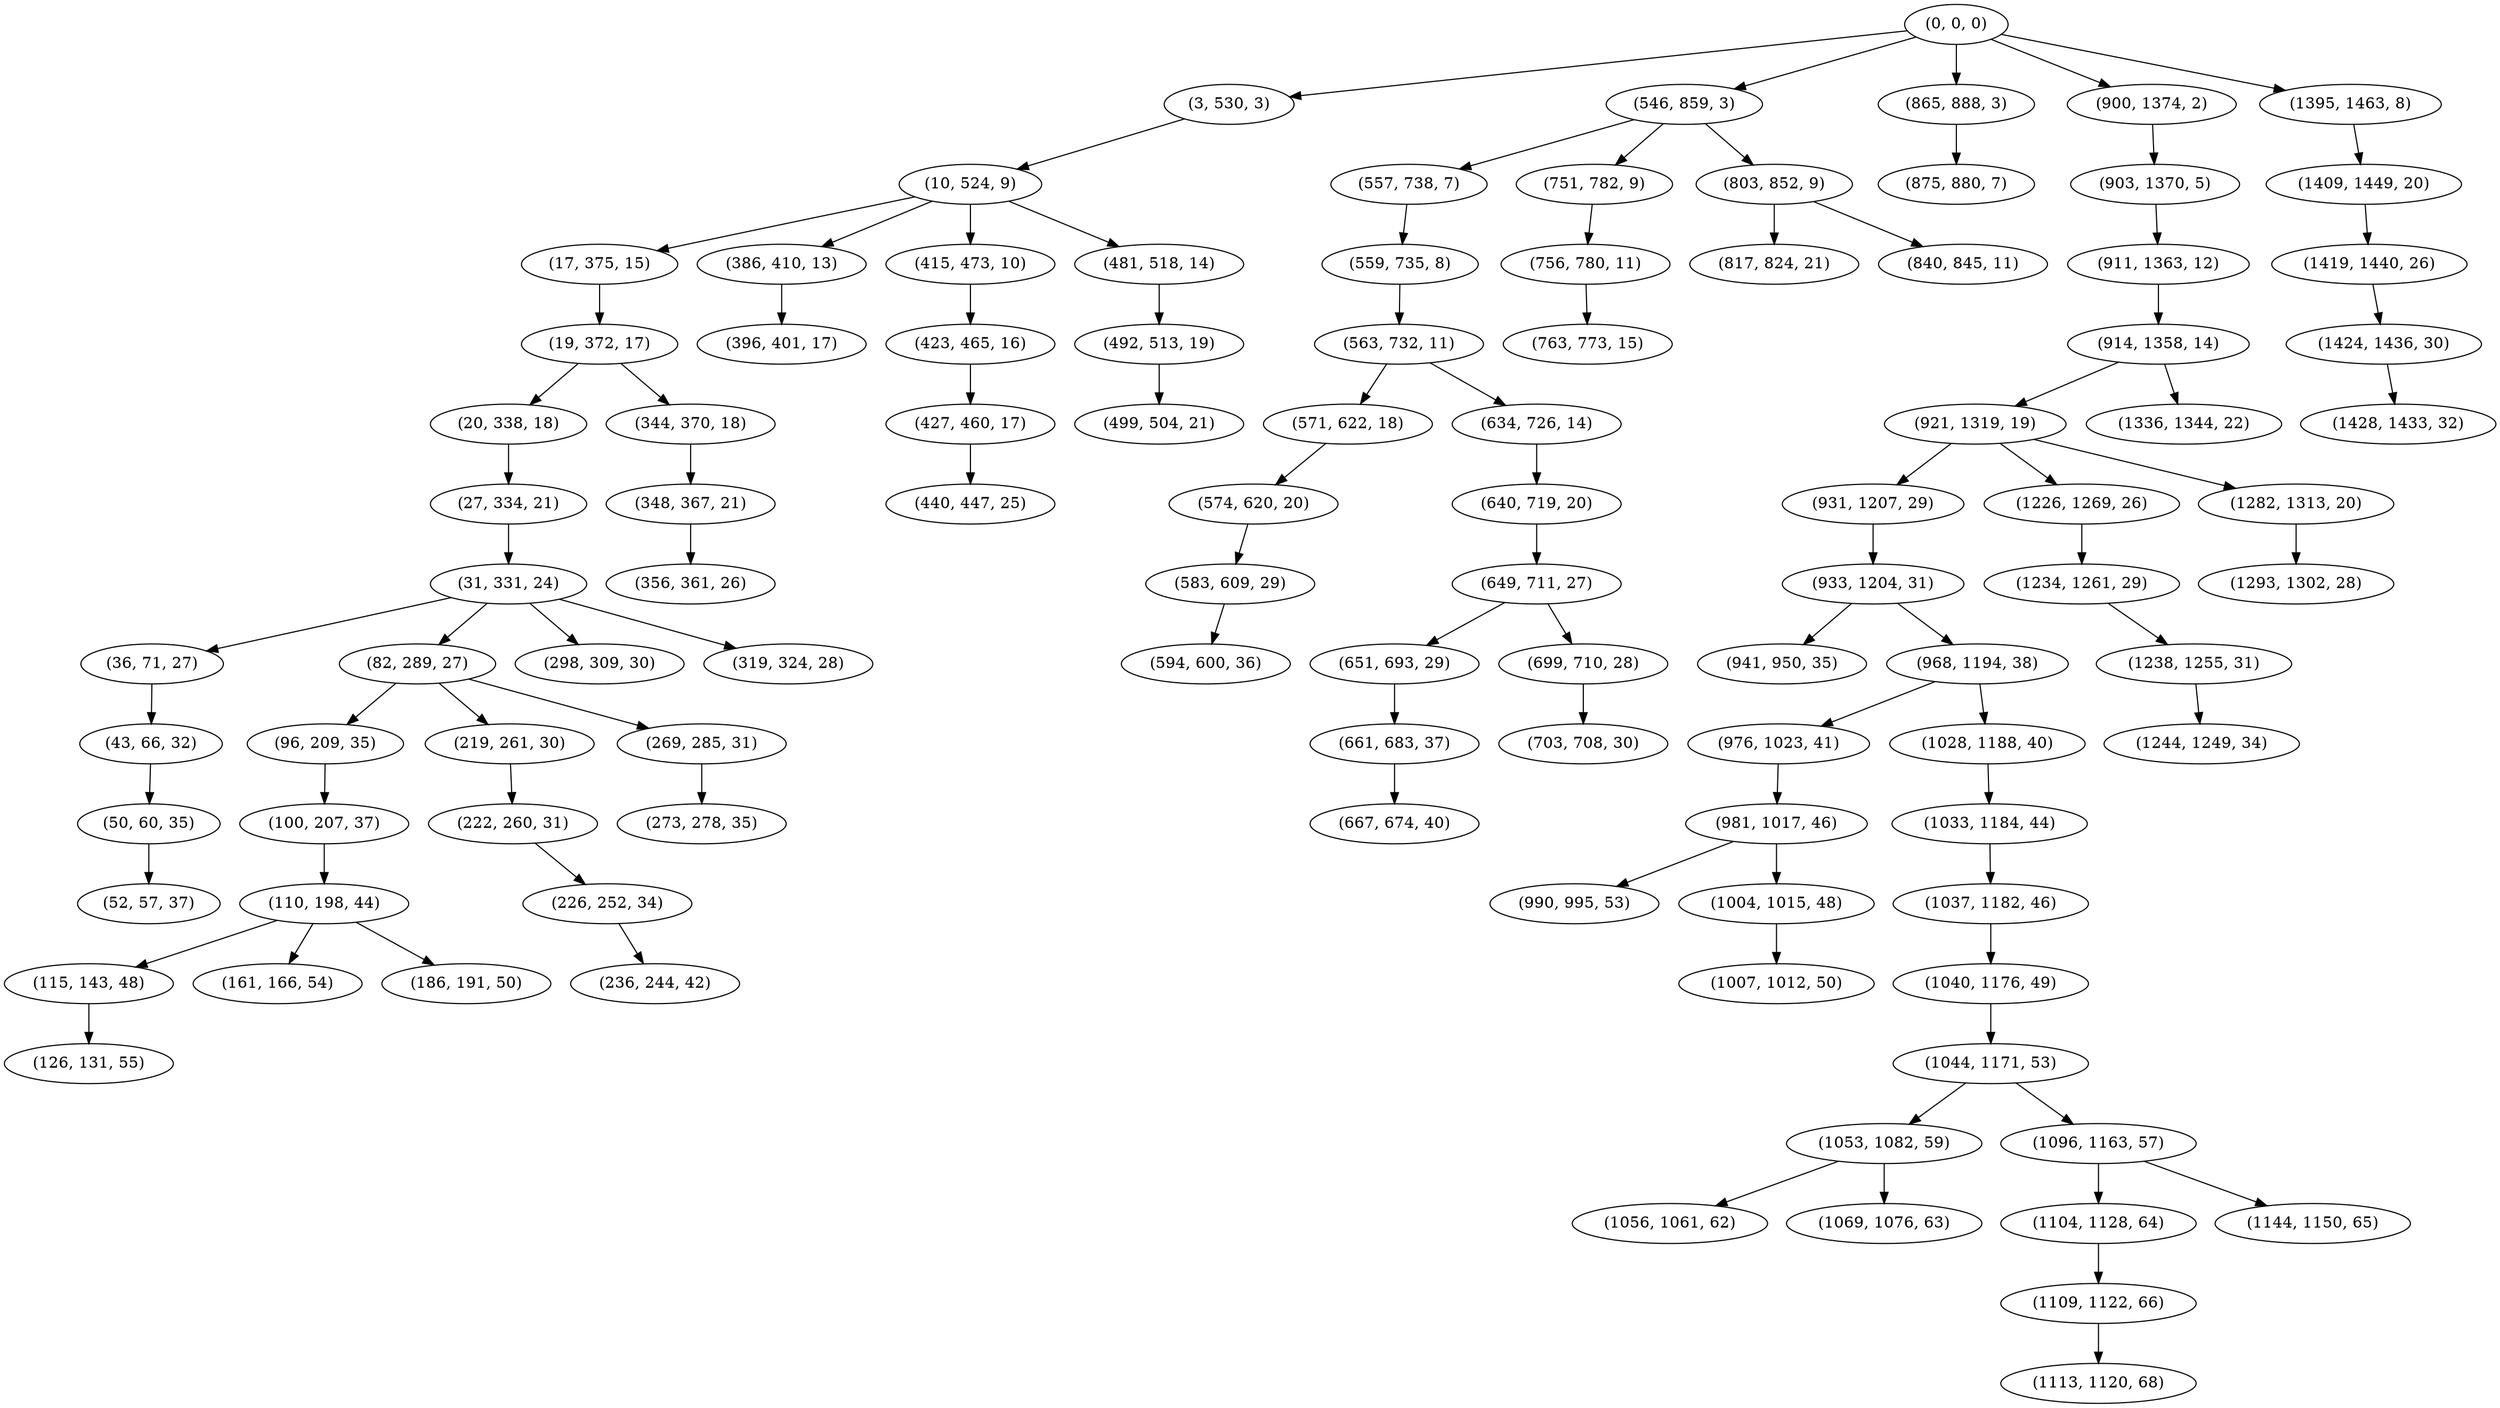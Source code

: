 digraph tree {
    "(0, 0, 0)";
    "(3, 530, 3)";
    "(10, 524, 9)";
    "(17, 375, 15)";
    "(19, 372, 17)";
    "(20, 338, 18)";
    "(27, 334, 21)";
    "(31, 331, 24)";
    "(36, 71, 27)";
    "(43, 66, 32)";
    "(50, 60, 35)";
    "(52, 57, 37)";
    "(82, 289, 27)";
    "(96, 209, 35)";
    "(100, 207, 37)";
    "(110, 198, 44)";
    "(115, 143, 48)";
    "(126, 131, 55)";
    "(161, 166, 54)";
    "(186, 191, 50)";
    "(219, 261, 30)";
    "(222, 260, 31)";
    "(226, 252, 34)";
    "(236, 244, 42)";
    "(269, 285, 31)";
    "(273, 278, 35)";
    "(298, 309, 30)";
    "(319, 324, 28)";
    "(344, 370, 18)";
    "(348, 367, 21)";
    "(356, 361, 26)";
    "(386, 410, 13)";
    "(396, 401, 17)";
    "(415, 473, 10)";
    "(423, 465, 16)";
    "(427, 460, 17)";
    "(440, 447, 25)";
    "(481, 518, 14)";
    "(492, 513, 19)";
    "(499, 504, 21)";
    "(546, 859, 3)";
    "(557, 738, 7)";
    "(559, 735, 8)";
    "(563, 732, 11)";
    "(571, 622, 18)";
    "(574, 620, 20)";
    "(583, 609, 29)";
    "(594, 600, 36)";
    "(634, 726, 14)";
    "(640, 719, 20)";
    "(649, 711, 27)";
    "(651, 693, 29)";
    "(661, 683, 37)";
    "(667, 674, 40)";
    "(699, 710, 28)";
    "(703, 708, 30)";
    "(751, 782, 9)";
    "(756, 780, 11)";
    "(763, 773, 15)";
    "(803, 852, 9)";
    "(817, 824, 21)";
    "(840, 845, 11)";
    "(865, 888, 3)";
    "(875, 880, 7)";
    "(900, 1374, 2)";
    "(903, 1370, 5)";
    "(911, 1363, 12)";
    "(914, 1358, 14)";
    "(921, 1319, 19)";
    "(931, 1207, 29)";
    "(933, 1204, 31)";
    "(941, 950, 35)";
    "(968, 1194, 38)";
    "(976, 1023, 41)";
    "(981, 1017, 46)";
    "(990, 995, 53)";
    "(1004, 1015, 48)";
    "(1007, 1012, 50)";
    "(1028, 1188, 40)";
    "(1033, 1184, 44)";
    "(1037, 1182, 46)";
    "(1040, 1176, 49)";
    "(1044, 1171, 53)";
    "(1053, 1082, 59)";
    "(1056, 1061, 62)";
    "(1069, 1076, 63)";
    "(1096, 1163, 57)";
    "(1104, 1128, 64)";
    "(1109, 1122, 66)";
    "(1113, 1120, 68)";
    "(1144, 1150, 65)";
    "(1226, 1269, 26)";
    "(1234, 1261, 29)";
    "(1238, 1255, 31)";
    "(1244, 1249, 34)";
    "(1282, 1313, 20)";
    "(1293, 1302, 28)";
    "(1336, 1344, 22)";
    "(1395, 1463, 8)";
    "(1409, 1449, 20)";
    "(1419, 1440, 26)";
    "(1424, 1436, 30)";
    "(1428, 1433, 32)";
    "(0, 0, 0)" -> "(3, 530, 3)";
    "(0, 0, 0)" -> "(546, 859, 3)";
    "(0, 0, 0)" -> "(865, 888, 3)";
    "(0, 0, 0)" -> "(900, 1374, 2)";
    "(0, 0, 0)" -> "(1395, 1463, 8)";
    "(3, 530, 3)" -> "(10, 524, 9)";
    "(10, 524, 9)" -> "(17, 375, 15)";
    "(10, 524, 9)" -> "(386, 410, 13)";
    "(10, 524, 9)" -> "(415, 473, 10)";
    "(10, 524, 9)" -> "(481, 518, 14)";
    "(17, 375, 15)" -> "(19, 372, 17)";
    "(19, 372, 17)" -> "(20, 338, 18)";
    "(19, 372, 17)" -> "(344, 370, 18)";
    "(20, 338, 18)" -> "(27, 334, 21)";
    "(27, 334, 21)" -> "(31, 331, 24)";
    "(31, 331, 24)" -> "(36, 71, 27)";
    "(31, 331, 24)" -> "(82, 289, 27)";
    "(31, 331, 24)" -> "(298, 309, 30)";
    "(31, 331, 24)" -> "(319, 324, 28)";
    "(36, 71, 27)" -> "(43, 66, 32)";
    "(43, 66, 32)" -> "(50, 60, 35)";
    "(50, 60, 35)" -> "(52, 57, 37)";
    "(82, 289, 27)" -> "(96, 209, 35)";
    "(82, 289, 27)" -> "(219, 261, 30)";
    "(82, 289, 27)" -> "(269, 285, 31)";
    "(96, 209, 35)" -> "(100, 207, 37)";
    "(100, 207, 37)" -> "(110, 198, 44)";
    "(110, 198, 44)" -> "(115, 143, 48)";
    "(110, 198, 44)" -> "(161, 166, 54)";
    "(110, 198, 44)" -> "(186, 191, 50)";
    "(115, 143, 48)" -> "(126, 131, 55)";
    "(219, 261, 30)" -> "(222, 260, 31)";
    "(222, 260, 31)" -> "(226, 252, 34)";
    "(226, 252, 34)" -> "(236, 244, 42)";
    "(269, 285, 31)" -> "(273, 278, 35)";
    "(344, 370, 18)" -> "(348, 367, 21)";
    "(348, 367, 21)" -> "(356, 361, 26)";
    "(386, 410, 13)" -> "(396, 401, 17)";
    "(415, 473, 10)" -> "(423, 465, 16)";
    "(423, 465, 16)" -> "(427, 460, 17)";
    "(427, 460, 17)" -> "(440, 447, 25)";
    "(481, 518, 14)" -> "(492, 513, 19)";
    "(492, 513, 19)" -> "(499, 504, 21)";
    "(546, 859, 3)" -> "(557, 738, 7)";
    "(546, 859, 3)" -> "(751, 782, 9)";
    "(546, 859, 3)" -> "(803, 852, 9)";
    "(557, 738, 7)" -> "(559, 735, 8)";
    "(559, 735, 8)" -> "(563, 732, 11)";
    "(563, 732, 11)" -> "(571, 622, 18)";
    "(563, 732, 11)" -> "(634, 726, 14)";
    "(571, 622, 18)" -> "(574, 620, 20)";
    "(574, 620, 20)" -> "(583, 609, 29)";
    "(583, 609, 29)" -> "(594, 600, 36)";
    "(634, 726, 14)" -> "(640, 719, 20)";
    "(640, 719, 20)" -> "(649, 711, 27)";
    "(649, 711, 27)" -> "(651, 693, 29)";
    "(649, 711, 27)" -> "(699, 710, 28)";
    "(651, 693, 29)" -> "(661, 683, 37)";
    "(661, 683, 37)" -> "(667, 674, 40)";
    "(699, 710, 28)" -> "(703, 708, 30)";
    "(751, 782, 9)" -> "(756, 780, 11)";
    "(756, 780, 11)" -> "(763, 773, 15)";
    "(803, 852, 9)" -> "(817, 824, 21)";
    "(803, 852, 9)" -> "(840, 845, 11)";
    "(865, 888, 3)" -> "(875, 880, 7)";
    "(900, 1374, 2)" -> "(903, 1370, 5)";
    "(903, 1370, 5)" -> "(911, 1363, 12)";
    "(911, 1363, 12)" -> "(914, 1358, 14)";
    "(914, 1358, 14)" -> "(921, 1319, 19)";
    "(914, 1358, 14)" -> "(1336, 1344, 22)";
    "(921, 1319, 19)" -> "(931, 1207, 29)";
    "(921, 1319, 19)" -> "(1226, 1269, 26)";
    "(921, 1319, 19)" -> "(1282, 1313, 20)";
    "(931, 1207, 29)" -> "(933, 1204, 31)";
    "(933, 1204, 31)" -> "(941, 950, 35)";
    "(933, 1204, 31)" -> "(968, 1194, 38)";
    "(968, 1194, 38)" -> "(976, 1023, 41)";
    "(968, 1194, 38)" -> "(1028, 1188, 40)";
    "(976, 1023, 41)" -> "(981, 1017, 46)";
    "(981, 1017, 46)" -> "(990, 995, 53)";
    "(981, 1017, 46)" -> "(1004, 1015, 48)";
    "(1004, 1015, 48)" -> "(1007, 1012, 50)";
    "(1028, 1188, 40)" -> "(1033, 1184, 44)";
    "(1033, 1184, 44)" -> "(1037, 1182, 46)";
    "(1037, 1182, 46)" -> "(1040, 1176, 49)";
    "(1040, 1176, 49)" -> "(1044, 1171, 53)";
    "(1044, 1171, 53)" -> "(1053, 1082, 59)";
    "(1044, 1171, 53)" -> "(1096, 1163, 57)";
    "(1053, 1082, 59)" -> "(1056, 1061, 62)";
    "(1053, 1082, 59)" -> "(1069, 1076, 63)";
    "(1096, 1163, 57)" -> "(1104, 1128, 64)";
    "(1096, 1163, 57)" -> "(1144, 1150, 65)";
    "(1104, 1128, 64)" -> "(1109, 1122, 66)";
    "(1109, 1122, 66)" -> "(1113, 1120, 68)";
    "(1226, 1269, 26)" -> "(1234, 1261, 29)";
    "(1234, 1261, 29)" -> "(1238, 1255, 31)";
    "(1238, 1255, 31)" -> "(1244, 1249, 34)";
    "(1282, 1313, 20)" -> "(1293, 1302, 28)";
    "(1395, 1463, 8)" -> "(1409, 1449, 20)";
    "(1409, 1449, 20)" -> "(1419, 1440, 26)";
    "(1419, 1440, 26)" -> "(1424, 1436, 30)";
    "(1424, 1436, 30)" -> "(1428, 1433, 32)";
}

